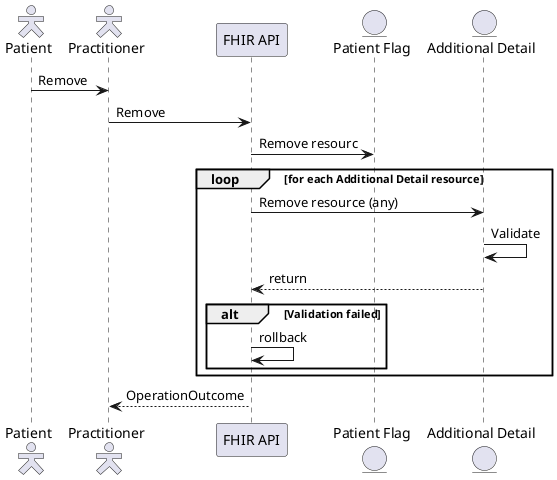 @startuml

skinparam actorStyle hollow

actor        "Patient"          as pat
actor        "Practitioner"     as pra
participant  "FHIR API"         as api
entity       "Patient Flag"     as pfg
entity       "Additional Detail"  as add

  pat ->  pra : Remove
  pra ->  api : Remove
  api ->  pfg : Remove resourc
  

loop for each Additional Detail resource
  api ->  add : Remove resource (any)
  add ->  add : Validate
  api <-- add : return
  alt Validation failed
    api -> api : rollback
  end
end

pra <-- api : OperationOutcome

@enduml

